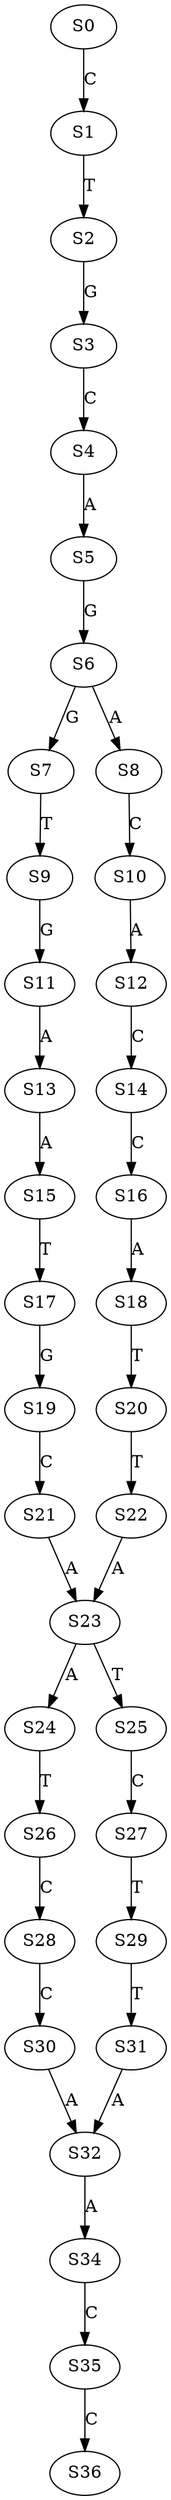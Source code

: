 strict digraph  {
	S0 -> S1 [ label = C ];
	S1 -> S2 [ label = T ];
	S2 -> S3 [ label = G ];
	S3 -> S4 [ label = C ];
	S4 -> S5 [ label = A ];
	S5 -> S6 [ label = G ];
	S6 -> S7 [ label = G ];
	S6 -> S8 [ label = A ];
	S7 -> S9 [ label = T ];
	S8 -> S10 [ label = C ];
	S9 -> S11 [ label = G ];
	S10 -> S12 [ label = A ];
	S11 -> S13 [ label = A ];
	S12 -> S14 [ label = C ];
	S13 -> S15 [ label = A ];
	S14 -> S16 [ label = C ];
	S15 -> S17 [ label = T ];
	S16 -> S18 [ label = A ];
	S17 -> S19 [ label = G ];
	S18 -> S20 [ label = T ];
	S19 -> S21 [ label = C ];
	S20 -> S22 [ label = T ];
	S21 -> S23 [ label = A ];
	S22 -> S23 [ label = A ];
	S23 -> S24 [ label = A ];
	S23 -> S25 [ label = T ];
	S24 -> S26 [ label = T ];
	S25 -> S27 [ label = C ];
	S26 -> S28 [ label = C ];
	S27 -> S29 [ label = T ];
	S28 -> S30 [ label = C ];
	S29 -> S31 [ label = T ];
	S30 -> S32 [ label = A ];
	S31 -> S32 [ label = A ];
	S32 -> S34 [ label = A ];
	S34 -> S35 [ label = C ];
	S35 -> S36 [ label = C ];
}
